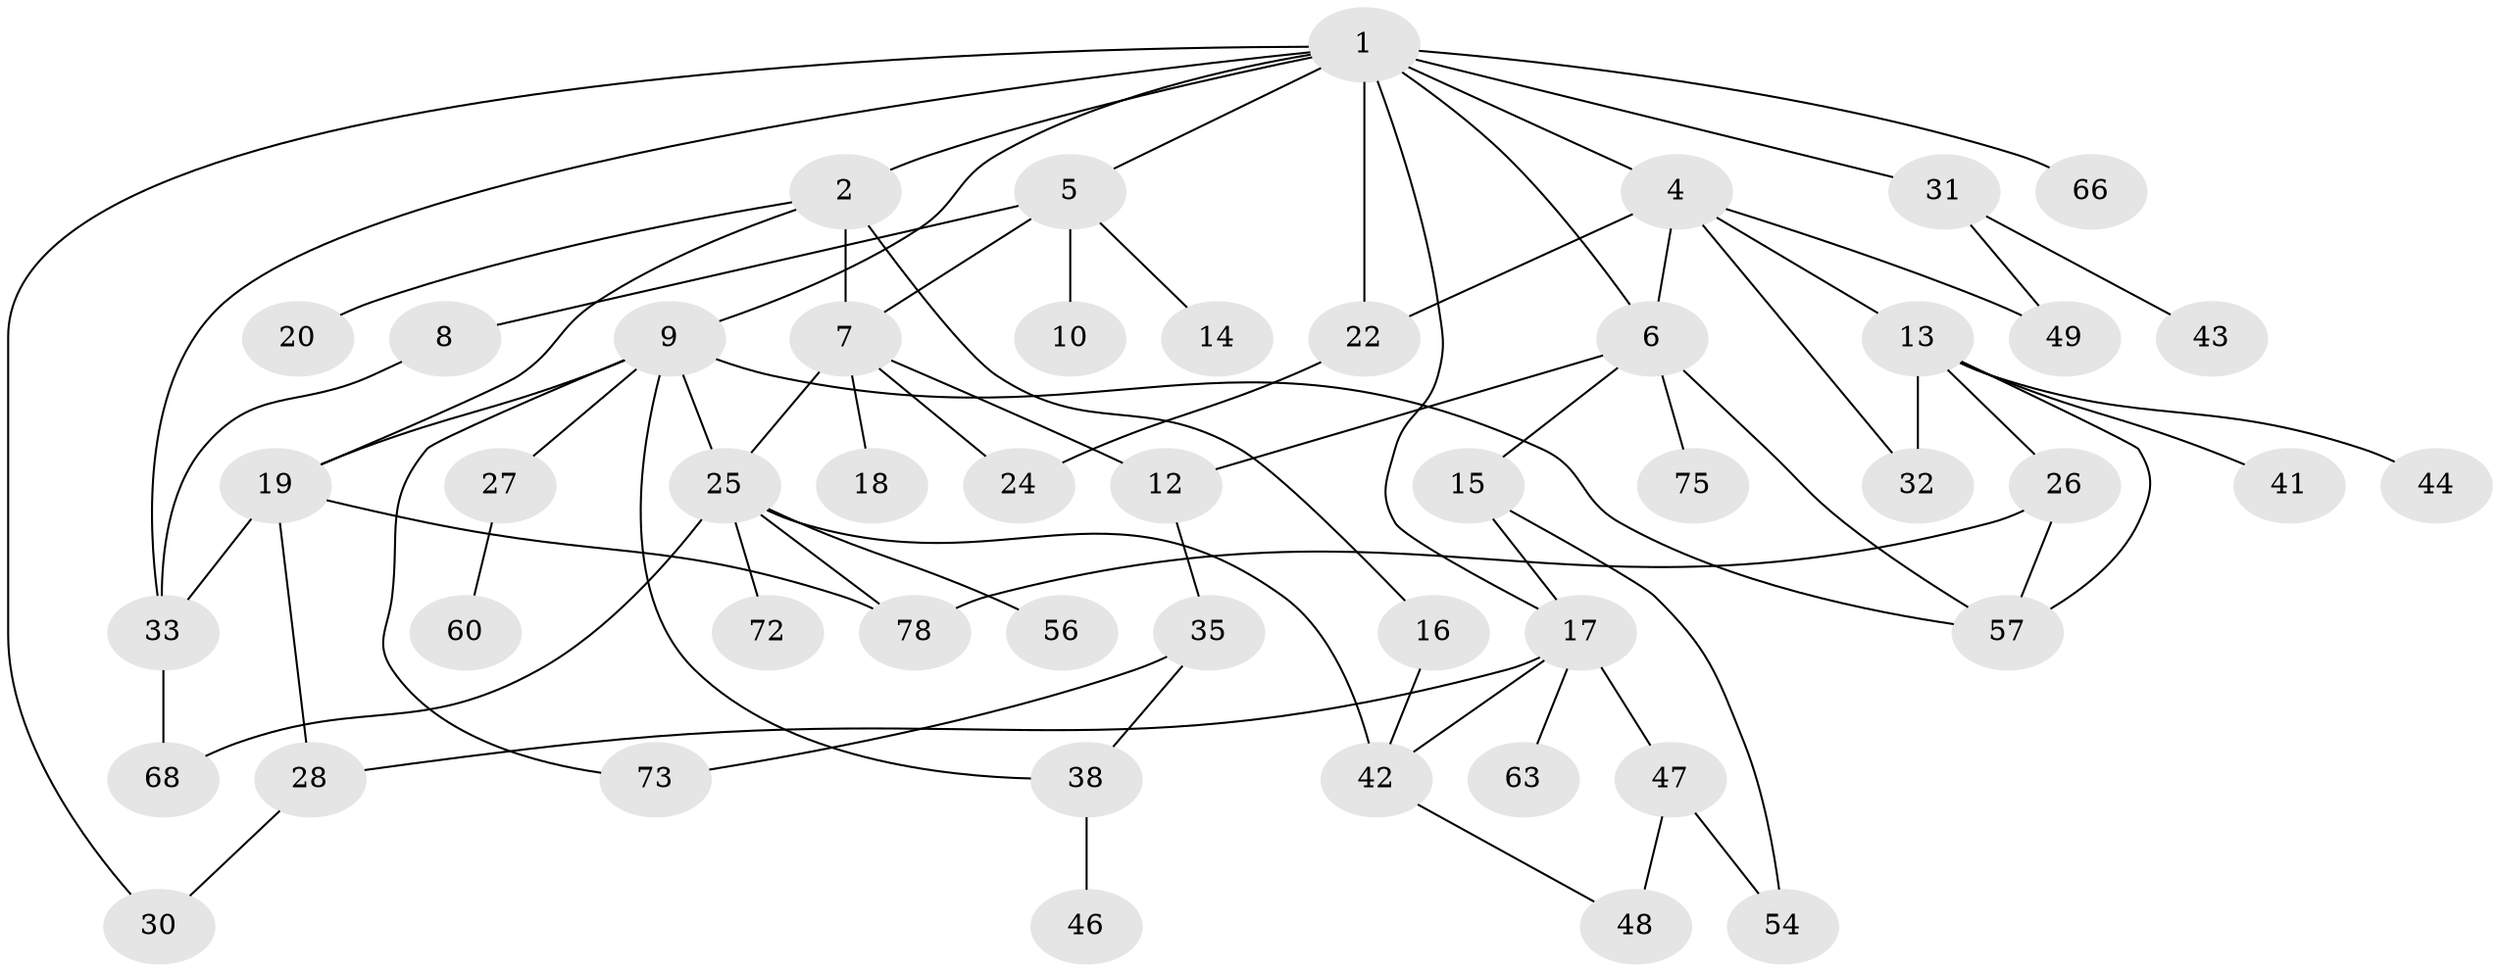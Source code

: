 // Generated by graph-tools (version 1.1) at 2025/51/02/27/25 19:51:40]
// undirected, 49 vertices, 74 edges
graph export_dot {
graph [start="1"]
  node [color=gray90,style=filled];
  1 [super="+3"];
  2;
  4 [super="+53"];
  5;
  6 [super="+11"];
  7 [super="+36"];
  8 [super="+74"];
  9 [super="+67"];
  10 [super="+23"];
  12;
  13 [super="+71"];
  14 [super="+29"];
  15 [super="+21"];
  16;
  17 [super="+45"];
  18 [super="+52"];
  19 [super="+51"];
  20 [super="+59"];
  22 [super="+34"];
  24 [super="+55"];
  25 [super="+37"];
  26 [super="+40"];
  27;
  28 [super="+50"];
  30;
  31 [super="+39"];
  32;
  33 [super="+70"];
  35 [super="+61"];
  38 [super="+62"];
  41;
  42 [super="+77"];
  43 [super="+58"];
  44;
  46 [super="+76"];
  47 [super="+69"];
  48;
  49;
  54;
  56;
  57 [super="+65"];
  60 [super="+64"];
  63;
  66;
  68;
  72;
  73;
  75;
  78;
  1 -- 2;
  1 -- 9;
  1 -- 17;
  1 -- 31;
  1 -- 66;
  1 -- 4;
  1 -- 5;
  1 -- 6;
  1 -- 22;
  1 -- 30;
  1 -- 33;
  2 -- 16;
  2 -- 20;
  2 -- 19;
  2 -- 7;
  4 -- 6;
  4 -- 13;
  4 -- 32;
  4 -- 49;
  4 -- 22;
  5 -- 7;
  5 -- 8;
  5 -- 10;
  5 -- 14;
  6 -- 57;
  6 -- 75;
  6 -- 12;
  6 -- 15;
  7 -- 18;
  7 -- 25;
  7 -- 12;
  7 -- 24;
  8 -- 33;
  9 -- 19;
  9 -- 27;
  9 -- 38;
  9 -- 73;
  9 -- 57;
  9 -- 25;
  12 -- 35;
  13 -- 26;
  13 -- 41;
  13 -- 44;
  13 -- 32;
  13 -- 57;
  15 -- 17;
  15 -- 54;
  16 -- 42;
  17 -- 47;
  17 -- 63;
  17 -- 42;
  17 -- 28;
  19 -- 28;
  19 -- 33;
  19 -- 78;
  22 -- 24;
  25 -- 56;
  25 -- 72;
  25 -- 68;
  25 -- 78;
  25 -- 42;
  26 -- 78;
  26 -- 57;
  27 -- 60;
  28 -- 30;
  31 -- 49;
  31 -- 43;
  33 -- 68;
  35 -- 38;
  35 -- 73;
  38 -- 46;
  42 -- 48;
  47 -- 48 [weight=2];
  47 -- 54;
}
